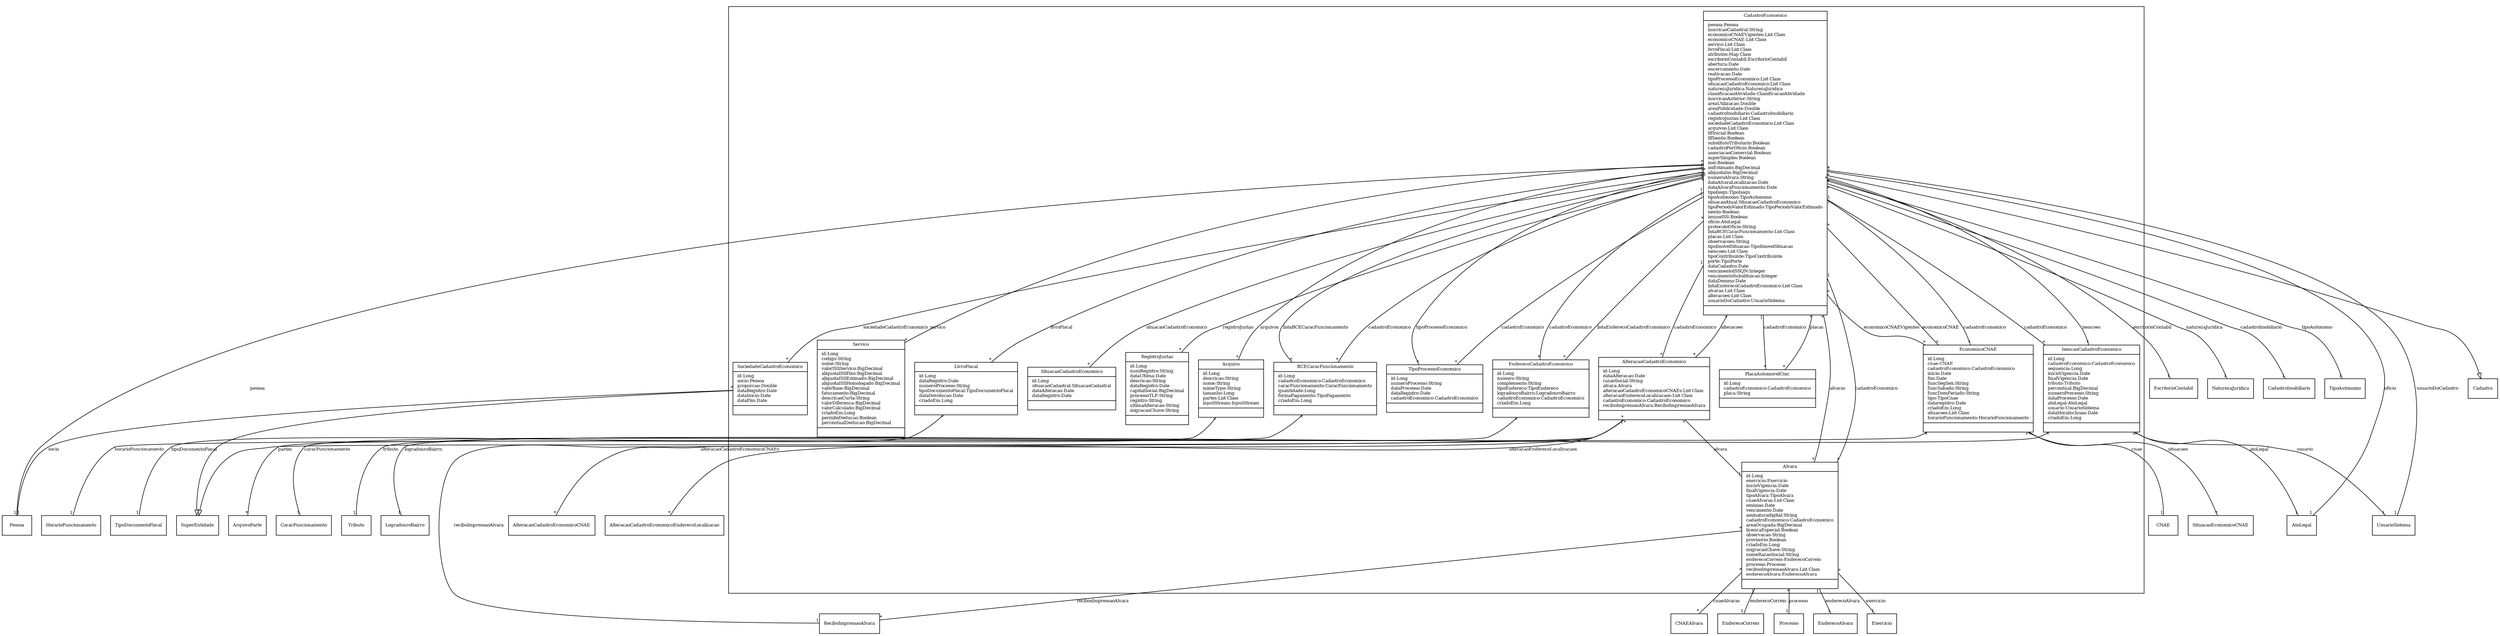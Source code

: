digraph G{
fontname = "Times-Roman"
fontsize = 8

node [
        fontname = "Times-Roman"
        fontsize = 8
        shape = "record"
]

edge [
        fontname = "Times-Roman"
        fontsize = 8
]

subgraph clusterCADASTRO_ECONOMICO__CMC
{
CadastroEconomico [label = "{CadastroEconomico|pessoa:Pessoa\linscricaoCadastral:String\leconomicoCNAEVigentes:List Class\leconomicoCNAE:List Class\lservico:List Class\llivroFiscal:List Class\latributos:Map Class\lescritorioContabil:EscritorioContabil\labertura:Date\lencerramento:Date\lreativacao:Date\ltipoProcessoEconomico:List Class\lsituacaoCadastroEconomico:List Class\lnaturezaJuridica:NaturezaJuridica\lclassificacaoAtividade:ClassificacaoAtividade\linscricaoAnterior:String\lareaUtilizacao:Double\lareaPublicidade:Double\lcadastroImobiliario:CadastroImobiliario\lregistroJuntas:List Class\lsociedadeCadastroEconomico:List Class\larquivos:List Class\ltlfInicial:Boolean\ltlfIsento:Boolean\lsubstitutoTributario:Boolean\lcadastroPorOficio:Boolean\lassociacaoComercial:Boolean\lsuperSimples:Boolean\lmei:Boolean\lissEstimado:BigDecimal\laliquotaIss:BigDecimal\lnumeroAlvara:String\ldataAlvaraLocalizacao:Date\ldataAlvaraFuncionamento:Date\ltipoIssqn:TipoIssqn\ltipoAutonomo:TipoAutonomo\lsituacaoAtual:SituacaoCadastroEconomico\ltipoPeriodoValorEstimado:TipoPeriodoValorEstimado\lisento:Boolean\limuneISS:Boolean\loficio:AtoLegal\lprotocoloOficio:String\llistaBCECaracFuncionamento:List Class\lplacas:List Class\lobservacoes:String\ltipoImovelSituacao:TipoImovelSituacao\lisencoes:List Class\ltipoContribuinte:TipoContribuinte\lporte:TipoPorte\ldataCadastro:Date\lvencimentoISSQN:Integer\lvencimentoSubstituicao:Integer\ldataDemms:Date\llistaEnderecoCadastroEconomico:List Class\lalvaras:List Class\lalteracoes:List Class\lusuarioDoCadastro:UsuarioSistema\l|\l}"]
EconomicoCNAE [label = "{EconomicoCNAE|id:Long\lcnae:CNAE\lcadastroEconomico:CadastroEconomico\linicio:Date\lfim:Date\lfuncSegSex:String\lfuncSabado:String\lfuncDomFeriado:String\ltipo:TipoCnae\ldataregistro:Date\lcriadoEm:Long\lsituacoes:List Class\lhorarioFuncionamento:HorarioFuncionamento\l|\l}"]
Servico [label = "{Servico|id:Long\lcodigo:String\lnome:String\lvalorISSServico:BigDecimal\laliquotaISSFixo:BigDecimal\laliquotaISSEstimado:BigDecimal\laliquotaISSHomologado:BigDecimal\lvalorBase:BigDecimal\lfaturamento:BigDecimal\ldescricaoCurta:String\lvalorDiferenca:BigDecimal\lvalorCalculado:BigDecimal\lcriadoEm:Long\lpermiteDeducao:Boolean\lpercentualDeducao:BigDecimal\l|\l}"]
LivroFiscal [label = "{LivroFiscal|id:Long\ldataRegistro:Date\lnumeroProcesso:String\ltipoDocumentoFiscal:TipoDocumentoFiscal\ldataDevolucao:Date\lcriadoEm:Long\l|\l}"]
TipoProcessoEconomico [label = "{TipoProcessoEconomico|id:Long\lnumeroProcesso:String\ldataProcesso:Date\ldataRegistro:Date\lcadastroEconomico:CadastroEconomico\l|\l}"]
SituacaoCadastroEconomico [label = "{SituacaoCadastroEconomico|id:Long\lsituacaoCadastral:SituacaoCadastral\ldataAlteracao:Date\ldataRegistro:Date\l|\l}"]
RegistroJuntas [label = "{RegistroJuntas|id:Long\lnumRegistro:String\ldataUltima:Date\ldescricao:String\ldataRegistro:Date\lcapitalSocial:BigDecimal\lprocessoTLF:String\lregistro:String\lultimaAlteracao:String\lmigracaoChave:String\l|\l}"]
SociedadeCadastroEconomico [label = "{SociedadeCadastroEconomico|id:Long\lsocio:Pessoa\lproporcao:Double\ldataRegistro:Date\ldataInicio:Date\ldataFim:Date\l|\l}"]
Arquivo [label = "{Arquivo|id:Long\ldescricao:String\lnome:String\lmimeType:String\ltamanho:Long\lpartes:List Class\linputStream:InputStream\l|\l}"]
BCECaracFuncionamento [label = "{BCECaracFuncionamento|id:Long\lcadastroEconomico:CadastroEconomico\lcaracFuncionamento:CaracFuncionamento\lquantidade:Long\lformaPagamento:TipoPagamento\lcriadoEm:Long\l|\l}"]
PlacaAutomovelCmc [label = "{PlacaAutomovelCmc|id:Long\lcadastroEconomico:CadastroEconomico\lplaca:String\l|\l}"]
IsencaoCadastroEconomico [label = "{IsencaoCadastroEconomico|id:Long\lcadastroEconomico:CadastroEconomico\lsequencia:Long\linicioVigencia:Date\lfinalVigencia:Date\ltributo:Tributo\lpercentual:BigDecimal\lnumeroProcesso:String\ldataProcesso:Date\latoLegal:AtoLegal\lusuario:UsuarioSistema\ldataHoraInclusao:Date\lcriadoEm:Long\l|\l}"]
EnderecoCadastroEconomico [label = "{EnderecoCadastroEconomico|id:Long\lnumero:String\lcomplemento:String\ltipoEndereco:TipoEndereco\llogradouroBairro:LogradouroBairro\lcadastroEconomico:CadastroEconomico\lcriadoEm:Long\l|\l}"]
Alvara [label = "{Alvara|id:Long\lexercicio:Exercicio\linicioVigencia:Date\lfinalVigencia:Date\ltipoAlvara:TipoAlvara\lcnaeAlvaras:List Class\lemissao:Date\lvencimento:Date\lassinaturadigital:String\lcadastroEconomico:CadastroEconomico\lareaOcupada:BigDecimal\llicencaEspecial:Boolean\lobservacao:String\lprovisorio:Boolean\lcriadoEm:Long\lmigracaoChave:String\lnomeRazaoSocial:String\lenderecoCorreio:EnderecoCorreio\lprocesso:Processo\lrecibosImpressaoAlvara:List Class\lenderecoAlvara:EnderecoAlvara\l|\l}"]
AlteracaoCadastroEconomico [label = "{AlteracaoCadastroEconomico|id:Long\ldataAlteracao:Date\lrazaoSocial:String\lalvara:Alvara\lalteracaoCadastroEconomicoCNAEs:List Class\lalteracaoEnderecoLocalizacaos:List Class\lcadastroEconomico:CadastroEconomico\lreciboImpressaoAlvara:ReciboImpressaoAlvara\l|\l}"]
}
edge [arrowhead = "none" headlabel = "1" taillabel = "1"] CadastroEconomico -> Pessoa [label = "pessoa"]
edge [arrowhead = "none" headlabel = "*" taillabel = "*"] CadastroEconomico -> EconomicoCNAE [label = "economicoCNAEVigentes"]
edge [arrowhead = "none" headlabel = "*" taillabel = "*"] CadastroEconomico -> EconomicoCNAE [label = "economicoCNAE"]
edge [arrowhead = "none" headlabel = "*" taillabel = "*"] CadastroEconomico -> Servico [label = "servico"]
edge [arrowhead = "none" headlabel = "*" taillabel = "*"] CadastroEconomico -> LivroFiscal [label = "livroFiscal"]
edge [arrowhead = "none" headlabel = "1" taillabel = "*"] CadastroEconomico -> EscritorioContabil [label = "escritorioContabil"]
edge [arrowhead = "none" headlabel = "*" taillabel = "*"] CadastroEconomico -> TipoProcessoEconomico [label = "tipoProcessoEconomico"]
edge [arrowhead = "none" headlabel = "*" taillabel = "*"] CadastroEconomico -> SituacaoCadastroEconomico [label = "situacaoCadastroEconomico"]
edge [arrowhead = "none" headlabel = "1" taillabel = "*"] CadastroEconomico -> NaturezaJuridica [label = "naturezaJuridica"]
edge [arrowhead = "none" headlabel = "1" taillabel = "*"] CadastroEconomico -> CadastroImobiliario [label = "cadastroImobiliario"]
edge [arrowhead = "none" headlabel = "*" taillabel = "*"] CadastroEconomico -> RegistroJuntas [label = "registroJuntas"]
edge [arrowhead = "none" headlabel = "*" taillabel = "*"] CadastroEconomico -> SociedadeCadastroEconomico [label = "sociedadeCadastroEconomico"]
edge [arrowhead = "none" headlabel = "*" taillabel = "*"] CadastroEconomico -> Arquivo [label = "arquivos"]
edge [arrowhead = "none" headlabel = "1" taillabel = "*"] CadastroEconomico -> TipoAutonomo [label = "tipoAutonomo"]
edge [arrowhead = "none" headlabel = "1" taillabel = "1"] CadastroEconomico -> AtoLegal [label = "oficio"]
edge [arrowhead = "none" headlabel = "*" taillabel = "*"] CadastroEconomico -> BCECaracFuncionamento [label = "listaBCECaracFuncionamento"]
edge [arrowhead = "none" headlabel = "*" taillabel = "*"] CadastroEconomico -> PlacaAutomovelCmc [label = "placas"]
edge [arrowhead = "none" headlabel = "*" taillabel = "*"] CadastroEconomico -> IsencaoCadastroEconomico [label = "isencoes"]
edge [arrowhead = "none" headlabel = "*" taillabel = "*"] CadastroEconomico -> EnderecoCadastroEconomico [label = "listaEnderecoCadastroEconomico"]
edge [arrowhead = "none" headlabel = "*" taillabel = "*"] CadastroEconomico -> Alvara [label = "alvaras"]
edge [arrowhead = "none" headlabel = "*" taillabel = "*"] CadastroEconomico -> AlteracaoCadastroEconomico [label = "alteracoes"]
edge [arrowhead = "none" headlabel = "1" taillabel = "*"] CadastroEconomico -> UsuarioSistema [label = "usuarioDoCadastro"]
edge [ arrowhead = "empty" headlabel = "" taillabel = ""] CadastroEconomico -> Cadastro
edge [arrowhead = "none" headlabel = "1" taillabel = "*"] EconomicoCNAE -> CNAE [label = "cnae"]
edge [arrowhead = "none" headlabel = "1" taillabel = "*"] EconomicoCNAE -> CadastroEconomico [label = "cadastroEconomico"]
edge [arrowhead = "none" headlabel = "*" taillabel = "*"] EconomicoCNAE -> SituacaoEconomicoCNAE [label = "situacoes"]
edge [arrowhead = "none" headlabel = "1" taillabel = "*"] EconomicoCNAE -> HorarioFuncionamento [label = "horarioFuncionamento"]
edge [arrowhead = "none" headlabel = "1" taillabel = "*"] LivroFiscal -> TipoDocumentoFiscal [label = "tipoDocumentoFiscal"]
edge [arrowhead = "none" headlabel = "1" taillabel = "*"] TipoProcessoEconomico -> CadastroEconomico [label = "cadastroEconomico"]
edge [arrowhead = "none" headlabel = "1" taillabel = "*"] SociedadeCadastroEconomico -> Pessoa [label = "socio"]
edge [ arrowhead = "empty" headlabel = "" taillabel = ""] SociedadeCadastroEconomico -> SuperEntidade
edge [arrowhead = "none" headlabel = "*" taillabel = "*"] Arquivo -> ArquivoParte [label = "partes"]
edge [arrowhead = "none" headlabel = "1" taillabel = "*"] BCECaracFuncionamento -> CadastroEconomico [label = "cadastroEconomico"]
edge [arrowhead = "none" headlabel = "1" taillabel = "*"] BCECaracFuncionamento -> CaracFuncionamento [label = "caracFuncionamento"]
edge [arrowhead = "none" headlabel = "1" taillabel = "*"] PlacaAutomovelCmc -> CadastroEconomico [label = "cadastroEconomico"]
edge [arrowhead = "none" headlabel = "1" taillabel = "*"] IsencaoCadastroEconomico -> CadastroEconomico [label = "cadastroEconomico"]
edge [arrowhead = "none" headlabel = "1" taillabel = "*"] IsencaoCadastroEconomico -> Tributo [label = "tributo"]
edge [arrowhead = "none" headlabel = "1" taillabel = "*"] IsencaoCadastroEconomico -> AtoLegal [label = "atoLegal"]
edge [arrowhead = "none" headlabel = "1" taillabel = "*"] IsencaoCadastroEconomico -> UsuarioSistema [label = "usuario"]
edge [arrowhead = "none" headlabel = "1" taillabel = "*"] EnderecoCadastroEconomico -> LogradouroBairro [label = "logradouroBairro"]
edge [arrowhead = "none" headlabel = "1" taillabel = "*"] EnderecoCadastroEconomico -> CadastroEconomico [label = "cadastroEconomico"]
edge [arrowhead = "none" headlabel = "1" taillabel = "*"] Alvara -> Exercicio [label = "exercicio"]
edge [arrowhead = "none" headlabel = "*" taillabel = "*"] Alvara -> CNAEAlvara [label = "cnaeAlvaras"]
edge [arrowhead = "none" headlabel = "1" taillabel = "*"] Alvara -> CadastroEconomico [label = "cadastroEconomico"]
edge [arrowhead = "none" headlabel = "1" taillabel = "1"] Alvara -> EnderecoCorreio [label = "enderecoCorreio"]
edge [arrowhead = "none" headlabel = "1" taillabel = "*"] Alvara -> Processo [label = "processo"]
edge [arrowhead = "none" headlabel = "*" taillabel = "*"] Alvara -> ReciboImpressaoAlvara [label = "recibosImpressaoAlvara"]
edge [arrowhead = "none" headlabel = "1" taillabel = "1"] Alvara -> EnderecoAlvara [label = "enderecoAlvara"]
edge [arrowhead = "none" headlabel = "1" taillabel = "*"] AlteracaoCadastroEconomico -> Alvara [label = "alvara"]
edge [arrowhead = "none" headlabel = "*" taillabel = "*"] AlteracaoCadastroEconomico -> AlteracaoCadastroEconomicoCNAE [label = "alteracaoCadastroEconomicoCNAEs"]
edge [arrowhead = "none" headlabel = "*" taillabel = "*"] AlteracaoCadastroEconomico -> AlteracaoCadastroEconomicoEnderecoLocalizacao [label = "alteracaoEnderecoLocalizacaos"]
edge [arrowhead = "none" headlabel = "1" taillabel = "*"] AlteracaoCadastroEconomico -> CadastroEconomico [label = "cadastroEconomico"]
edge [arrowhead = "none" headlabel = "1" taillabel = "1"] AlteracaoCadastroEconomico -> ReciboImpressaoAlvara [label = "reciboImpressaoAlvara"]
edge [ arrowhead = "empty" headlabel = "" taillabel = ""] AlteracaoCadastroEconomico -> SuperEntidade
}
